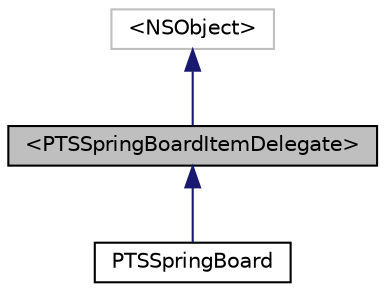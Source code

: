 digraph "&lt;PTSSpringBoardItemDelegate&gt;"
{
  edge [fontname="Helvetica",fontsize="10",labelfontname="Helvetica",labelfontsize="10"];
  node [fontname="Helvetica",fontsize="10",shape=record];
  Node1 [label="\<PTSSpringBoardItemDelegate\>",height=0.2,width=0.4,color="black", fillcolor="grey75", style="filled" fontcolor="black"];
  Node2 -> Node1 [dir="back",color="midnightblue",fontsize="10",style="solid",fontname="Helvetica"];
  Node2 [label="\<NSObject\>",height=0.2,width=0.4,color="grey75", fillcolor="white", style="filled"];
  Node1 -> Node3 [dir="back",color="midnightblue",fontsize="10",style="solid",fontname="Helvetica"];
  Node3 [label="PTSSpringBoard",height=0.2,width=0.4,color="black", fillcolor="white", style="filled",URL="$interface_p_t_s_spring_board.html",tooltip="The PTSSpringBoard is used to display a list of user-interactable items in a view that resembles the ..."];
}
